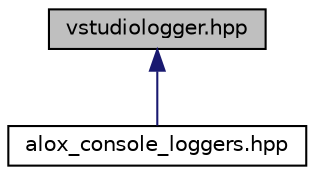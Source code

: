 digraph "vstudiologger.hpp"
{
  edge [fontname="Helvetica",fontsize="10",labelfontname="Helvetica",labelfontsize="10"];
  node [fontname="Helvetica",fontsize="10",shape=record];
  Node76 [label="vstudiologger.hpp",height=0.2,width=0.4,color="black", fillcolor="grey75", style="filled", fontcolor="black"];
  Node76 -> Node77 [dir="back",color="midnightblue",fontsize="10",style="solid",fontname="Helvetica"];
  Node77 [label="alox_console_loggers.hpp",height=0.2,width=0.4,color="black", fillcolor="white", style="filled",URL="$alox__console__loggers_8hpp.html"];
}

